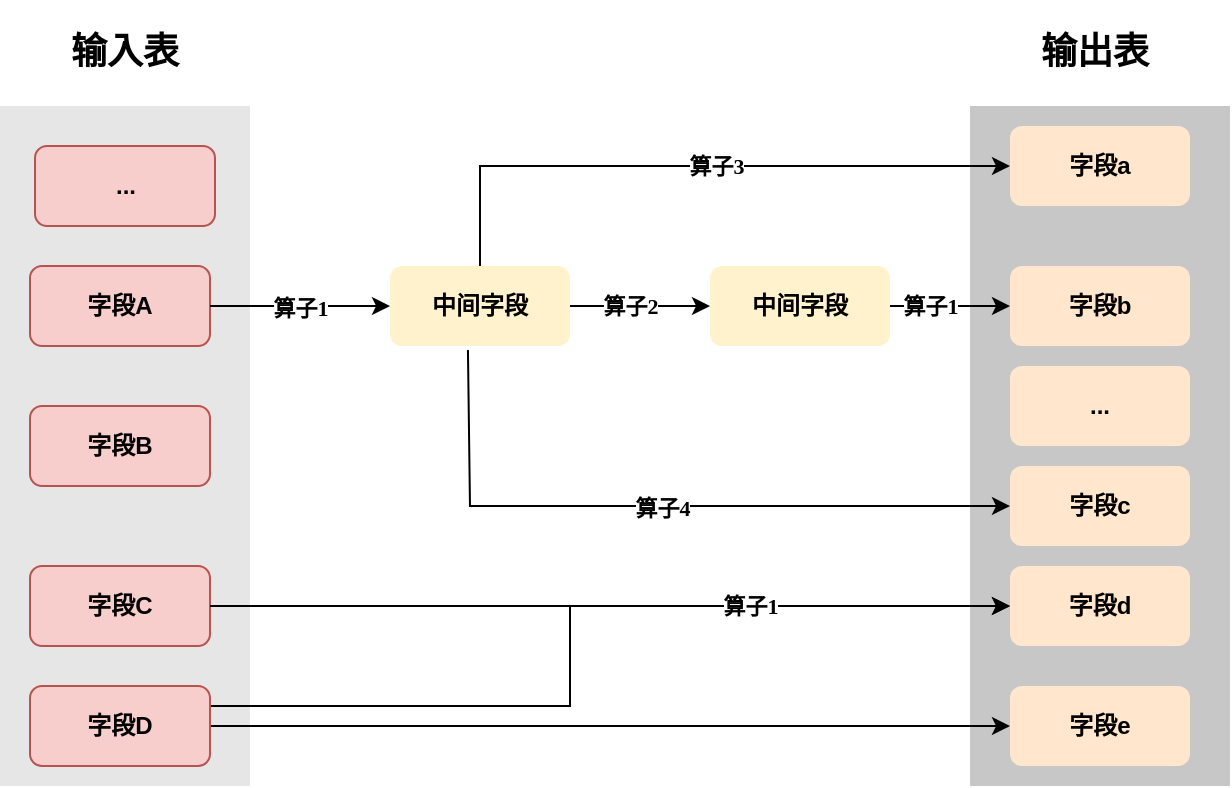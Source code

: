 <mxfile version="16.6.4" type="github">
  <diagram id="t5013ClFBceo3AWYJ7qr" name="第 1 页">
    <mxGraphModel dx="845" dy="595" grid="1" gridSize="10" guides="1" tooltips="1" connect="1" arrows="1" fold="1" page="1" pageScale="1" pageWidth="827" pageHeight="1169" math="0" shadow="0">
      <root>
        <mxCell id="0" />
        <mxCell id="1" parent="0" />
        <mxCell id="a7ovbASMTijBWr023Lwf-147" value="" style="rounded=0;whiteSpace=wrap;html=1;fontFamily=Times New Roman;dashed=1;strokeColor=none;fillColor=#C7C7C7;" vertex="1" parent="1">
          <mxGeometry x="540" y="90" width="130" height="340" as="geometry" />
        </mxCell>
        <mxCell id="a7ovbASMTijBWr023Lwf-71" value="" style="rounded=0;whiteSpace=wrap;html=1;fontFamily=Times New Roman;dashed=1;strokeColor=none;fillColor=#E6E6E6;" vertex="1" parent="1">
          <mxGeometry x="55" y="90" width="125" height="340" as="geometry" />
        </mxCell>
        <mxCell id="a7ovbASMTijBWr023Lwf-34" value="&lt;h4&gt;字段A&lt;/h4&gt;" style="rounded=1;whiteSpace=wrap;html=1;strokeColor=#b85450;fillColor=#f8cecc;" vertex="1" parent="1">
          <mxGeometry x="70" y="170" width="90" height="40" as="geometry" />
        </mxCell>
        <mxCell id="a7ovbASMTijBWr023Lwf-38" value="&lt;h4&gt;中间字段&lt;/h4&gt;" style="rounded=1;whiteSpace=wrap;html=1;strokeColor=none;fillColor=#fff2cc;" vertex="1" parent="1">
          <mxGeometry x="250" y="170" width="90" height="40" as="geometry" />
        </mxCell>
        <mxCell id="a7ovbASMTijBWr023Lwf-54" value="&lt;h4&gt;字段b&lt;/h4&gt;" style="rounded=1;whiteSpace=wrap;html=1;fillColor=#ffe6cc;strokeColor=none;" vertex="1" parent="1">
          <mxGeometry x="560" y="170" width="90" height="40" as="geometry" />
        </mxCell>
        <mxCell id="a7ovbASMTijBWr023Lwf-60" value="&lt;h4&gt;字段B&lt;/h4&gt;" style="rounded=1;whiteSpace=wrap;html=1;strokeColor=#b85450;fillColor=#f8cecc;" vertex="1" parent="1">
          <mxGeometry x="70" y="240" width="90" height="40" as="geometry" />
        </mxCell>
        <mxCell id="a7ovbASMTijBWr023Lwf-61" value="&lt;h4&gt;字段d&lt;/h4&gt;" style="rounded=1;whiteSpace=wrap;html=1;fillColor=#ffe6cc;strokeColor=none;" vertex="1" parent="1">
          <mxGeometry x="560" y="320" width="90" height="40" as="geometry" />
        </mxCell>
        <mxCell id="a7ovbASMTijBWr023Lwf-64" value="&lt;h4&gt;中间字段&lt;/h4&gt;" style="rounded=1;whiteSpace=wrap;html=1;strokeColor=none;fillColor=#fff2cc;" vertex="1" parent="1">
          <mxGeometry x="410" y="170" width="90" height="40" as="geometry" />
        </mxCell>
        <mxCell id="a7ovbASMTijBWr023Lwf-67" value="&lt;h4&gt;字段a&lt;/h4&gt;" style="rounded=1;whiteSpace=wrap;html=1;fillColor=#ffe6cc;strokeColor=none;" vertex="1" parent="1">
          <mxGeometry x="560" y="100" width="90" height="40" as="geometry" />
        </mxCell>
        <mxCell id="a7ovbASMTijBWr023Lwf-69" value="&lt;h4&gt;字段c&lt;/h4&gt;" style="rounded=1;whiteSpace=wrap;html=1;fillColor=#ffe6cc;strokeColor=none;" vertex="1" parent="1">
          <mxGeometry x="560" y="270" width="90" height="40" as="geometry" />
        </mxCell>
        <mxCell id="a7ovbASMTijBWr023Lwf-72" value="&lt;h4&gt;字段C&lt;/h4&gt;" style="rounded=1;whiteSpace=wrap;html=1;strokeColor=#b85450;fillColor=#f8cecc;" vertex="1" parent="1">
          <mxGeometry x="70" y="320" width="90" height="40" as="geometry" />
        </mxCell>
        <mxCell id="a7ovbASMTijBWr023Lwf-73" value="&lt;h2&gt;输入表&lt;/h2&gt;" style="text;html=1;strokeColor=none;fillColor=none;align=center;verticalAlign=middle;whiteSpace=wrap;rounded=0;fontFamily=Times New Roman;" vertex="1" parent="1">
          <mxGeometry x="75" y="50" width="85" height="25" as="geometry" />
        </mxCell>
        <mxCell id="a7ovbASMTijBWr023Lwf-75" value="&lt;h2&gt;输出表&lt;/h2&gt;" style="text;html=1;strokeColor=none;fillColor=none;align=center;verticalAlign=middle;whiteSpace=wrap;rounded=0;fontFamily=Times New Roman;" vertex="1" parent="1">
          <mxGeometry x="560" y="50" width="85" height="25" as="geometry" />
        </mxCell>
        <mxCell id="a7ovbASMTijBWr023Lwf-79" value="&lt;h4&gt;字段e&lt;/h4&gt;" style="rounded=1;whiteSpace=wrap;html=1;fillColor=#ffe6cc;strokeColor=none;" vertex="1" parent="1">
          <mxGeometry x="560" y="380" width="90" height="40" as="geometry" />
        </mxCell>
        <mxCell id="a7ovbASMTijBWr023Lwf-139" style="edgeStyle=orthogonalEdgeStyle;rounded=0;orthogonalLoop=1;jettySize=auto;html=1;exitX=1;exitY=0.5;exitDx=0;exitDy=0;fontFamily=Times New Roman;" edge="1" parent="1" source="a7ovbASMTijBWr023Lwf-80" target="a7ovbASMTijBWr023Lwf-79">
          <mxGeometry relative="1" as="geometry" />
        </mxCell>
        <mxCell id="a7ovbASMTijBWr023Lwf-149" style="edgeStyle=orthogonalEdgeStyle;rounded=0;orthogonalLoop=1;jettySize=auto;html=1;exitX=1;exitY=0.25;exitDx=0;exitDy=0;entryX=0;entryY=0.5;entryDx=0;entryDy=0;fontFamily=Times New Roman;" edge="1" parent="1" source="a7ovbASMTijBWr023Lwf-80" target="a7ovbASMTijBWr023Lwf-61">
          <mxGeometry relative="1" as="geometry">
            <Array as="points">
              <mxPoint x="340" y="390" />
              <mxPoint x="340" y="340" />
            </Array>
          </mxGeometry>
        </mxCell>
        <mxCell id="a7ovbASMTijBWr023Lwf-80" value="&lt;h4&gt;字段D&lt;/h4&gt;" style="rounded=1;whiteSpace=wrap;html=1;strokeColor=#b85450;fillColor=#f8cecc;" vertex="1" parent="1">
          <mxGeometry x="70" y="380" width="90" height="40" as="geometry" />
        </mxCell>
        <mxCell id="a7ovbASMTijBWr023Lwf-92" value="" style="endArrow=classic;html=1;rounded=0;fontFamily=Times New Roman;" edge="1" parent="1" source="a7ovbASMTijBWr023Lwf-34" target="a7ovbASMTijBWr023Lwf-38">
          <mxGeometry relative="1" as="geometry">
            <mxPoint x="160" y="190" as="sourcePoint" />
            <mxPoint x="260" y="190" as="targetPoint" />
          </mxGeometry>
        </mxCell>
        <mxCell id="a7ovbASMTijBWr023Lwf-93" value="算子1" style="edgeLabel;resizable=0;html=1;align=center;verticalAlign=middle;fontFamily=Times New Roman;fontStyle=1" connectable="0" vertex="1" parent="a7ovbASMTijBWr023Lwf-92">
          <mxGeometry relative="1" as="geometry">
            <mxPoint y="1" as="offset" />
          </mxGeometry>
        </mxCell>
        <mxCell id="a7ovbASMTijBWr023Lwf-94" value="" style="endArrow=classic;html=1;rounded=0;fontFamily=Times New Roman;exitX=0.433;exitY=1.05;exitDx=0;exitDy=0;entryX=0;entryY=0.5;entryDx=0;entryDy=0;exitPerimeter=0;" edge="1" parent="1" source="a7ovbASMTijBWr023Lwf-38" target="a7ovbASMTijBWr023Lwf-69">
          <mxGeometry relative="1" as="geometry">
            <mxPoint x="265" y="279" as="sourcePoint" />
            <mxPoint x="365" y="279" as="targetPoint" />
            <Array as="points">
              <mxPoint x="290" y="290" />
            </Array>
          </mxGeometry>
        </mxCell>
        <mxCell id="a7ovbASMTijBWr023Lwf-95" value="算子4" style="edgeLabel;resizable=0;html=1;align=center;verticalAlign=middle;fontFamily=Times New Roman;fontStyle=1" connectable="0" vertex="1" parent="a7ovbASMTijBWr023Lwf-94">
          <mxGeometry relative="1" as="geometry">
            <mxPoint y="1" as="offset" />
          </mxGeometry>
        </mxCell>
        <mxCell id="a7ovbASMTijBWr023Lwf-130" value="" style="endArrow=classic;html=1;rounded=0;fontFamily=Times New Roman;exitX=1;exitY=0.5;exitDx=0;exitDy=0;" edge="1" parent="1" source="a7ovbASMTijBWr023Lwf-38" target="a7ovbASMTijBWr023Lwf-64">
          <mxGeometry relative="1" as="geometry">
            <mxPoint x="340" y="189.5" as="sourcePoint" />
            <mxPoint x="440" y="189.5" as="targetPoint" />
          </mxGeometry>
        </mxCell>
        <mxCell id="a7ovbASMTijBWr023Lwf-131" value="算子2" style="edgeLabel;resizable=0;html=1;align=center;verticalAlign=middle;fontFamily=Times New Roman;dashed=1;fontStyle=1" connectable="0" vertex="1" parent="a7ovbASMTijBWr023Lwf-130">
          <mxGeometry relative="1" as="geometry">
            <mxPoint x="-5" as="offset" />
          </mxGeometry>
        </mxCell>
        <mxCell id="a7ovbASMTijBWr023Lwf-136" value="" style="endArrow=classic;html=1;rounded=0;fontFamily=Times New Roman;exitX=0.5;exitY=0;exitDx=0;exitDy=0;entryX=0;entryY=0.5;entryDx=0;entryDy=0;" edge="1" parent="1" source="a7ovbASMTijBWr023Lwf-38" target="a7ovbASMTijBWr023Lwf-67">
          <mxGeometry relative="1" as="geometry">
            <mxPoint x="330" y="60" as="sourcePoint" />
            <mxPoint x="430" y="60" as="targetPoint" />
            <Array as="points">
              <mxPoint x="295" y="120" />
            </Array>
          </mxGeometry>
        </mxCell>
        <mxCell id="a7ovbASMTijBWr023Lwf-137" value="算子3" style="edgeLabel;resizable=0;html=1;align=center;verticalAlign=middle;fontFamily=Times New Roman;dashed=1;fontStyle=1" connectable="0" vertex="1" parent="a7ovbASMTijBWr023Lwf-136">
          <mxGeometry relative="1" as="geometry">
            <mxPoint x="10" as="offset" />
          </mxGeometry>
        </mxCell>
        <mxCell id="a7ovbASMTijBWr023Lwf-141" value="" style="endArrow=classic;html=1;rounded=0;fontFamily=Times New Roman;entryX=0;entryY=0.5;entryDx=0;entryDy=0;exitX=1;exitY=0.5;exitDx=0;exitDy=0;" edge="1" parent="1" source="a7ovbASMTijBWr023Lwf-72" target="a7ovbASMTijBWr023Lwf-61">
          <mxGeometry relative="1" as="geometry">
            <mxPoint x="160" y="319.5" as="sourcePoint" />
            <mxPoint x="260" y="319.5" as="targetPoint" />
          </mxGeometry>
        </mxCell>
        <mxCell id="a7ovbASMTijBWr023Lwf-142" value="算子1" style="edgeLabel;resizable=0;html=1;align=center;verticalAlign=middle;fontFamily=Times New Roman;dashed=1;fontStyle=1" connectable="0" vertex="1" parent="a7ovbASMTijBWr023Lwf-141">
          <mxGeometry relative="1" as="geometry">
            <mxPoint x="70" as="offset" />
          </mxGeometry>
        </mxCell>
        <mxCell id="a7ovbASMTijBWr023Lwf-143" value="" style="endArrow=classic;html=1;rounded=0;fontFamily=Times New Roman;" edge="1" parent="1" source="a7ovbASMTijBWr023Lwf-64" target="a7ovbASMTijBWr023Lwf-54">
          <mxGeometry relative="1" as="geometry">
            <mxPoint x="515" y="189.5" as="sourcePoint" />
            <mxPoint x="620" y="190" as="targetPoint" />
          </mxGeometry>
        </mxCell>
        <mxCell id="a7ovbASMTijBWr023Lwf-144" value="算子1" style="edgeLabel;resizable=0;html=1;align=center;verticalAlign=middle;fontFamily=Times New Roman;dashed=1;fontStyle=1" connectable="0" vertex="1" parent="a7ovbASMTijBWr023Lwf-143">
          <mxGeometry relative="1" as="geometry">
            <mxPoint x="-10" as="offset" />
          </mxGeometry>
        </mxCell>
        <mxCell id="a7ovbASMTijBWr023Lwf-145" value="&lt;h4&gt;...&lt;/h4&gt;" style="rounded=1;whiteSpace=wrap;html=1;strokeColor=#b85450;fillColor=#f8cecc;" vertex="1" parent="1">
          <mxGeometry x="72.5" y="110" width="90" height="40" as="geometry" />
        </mxCell>
        <mxCell id="a7ovbASMTijBWr023Lwf-148" value="&lt;h4&gt;...&lt;/h4&gt;" style="rounded=1;whiteSpace=wrap;html=1;fillColor=#ffe6cc;strokeColor=none;" vertex="1" parent="1">
          <mxGeometry x="560" y="220" width="90" height="40" as="geometry" />
        </mxCell>
      </root>
    </mxGraphModel>
  </diagram>
</mxfile>
